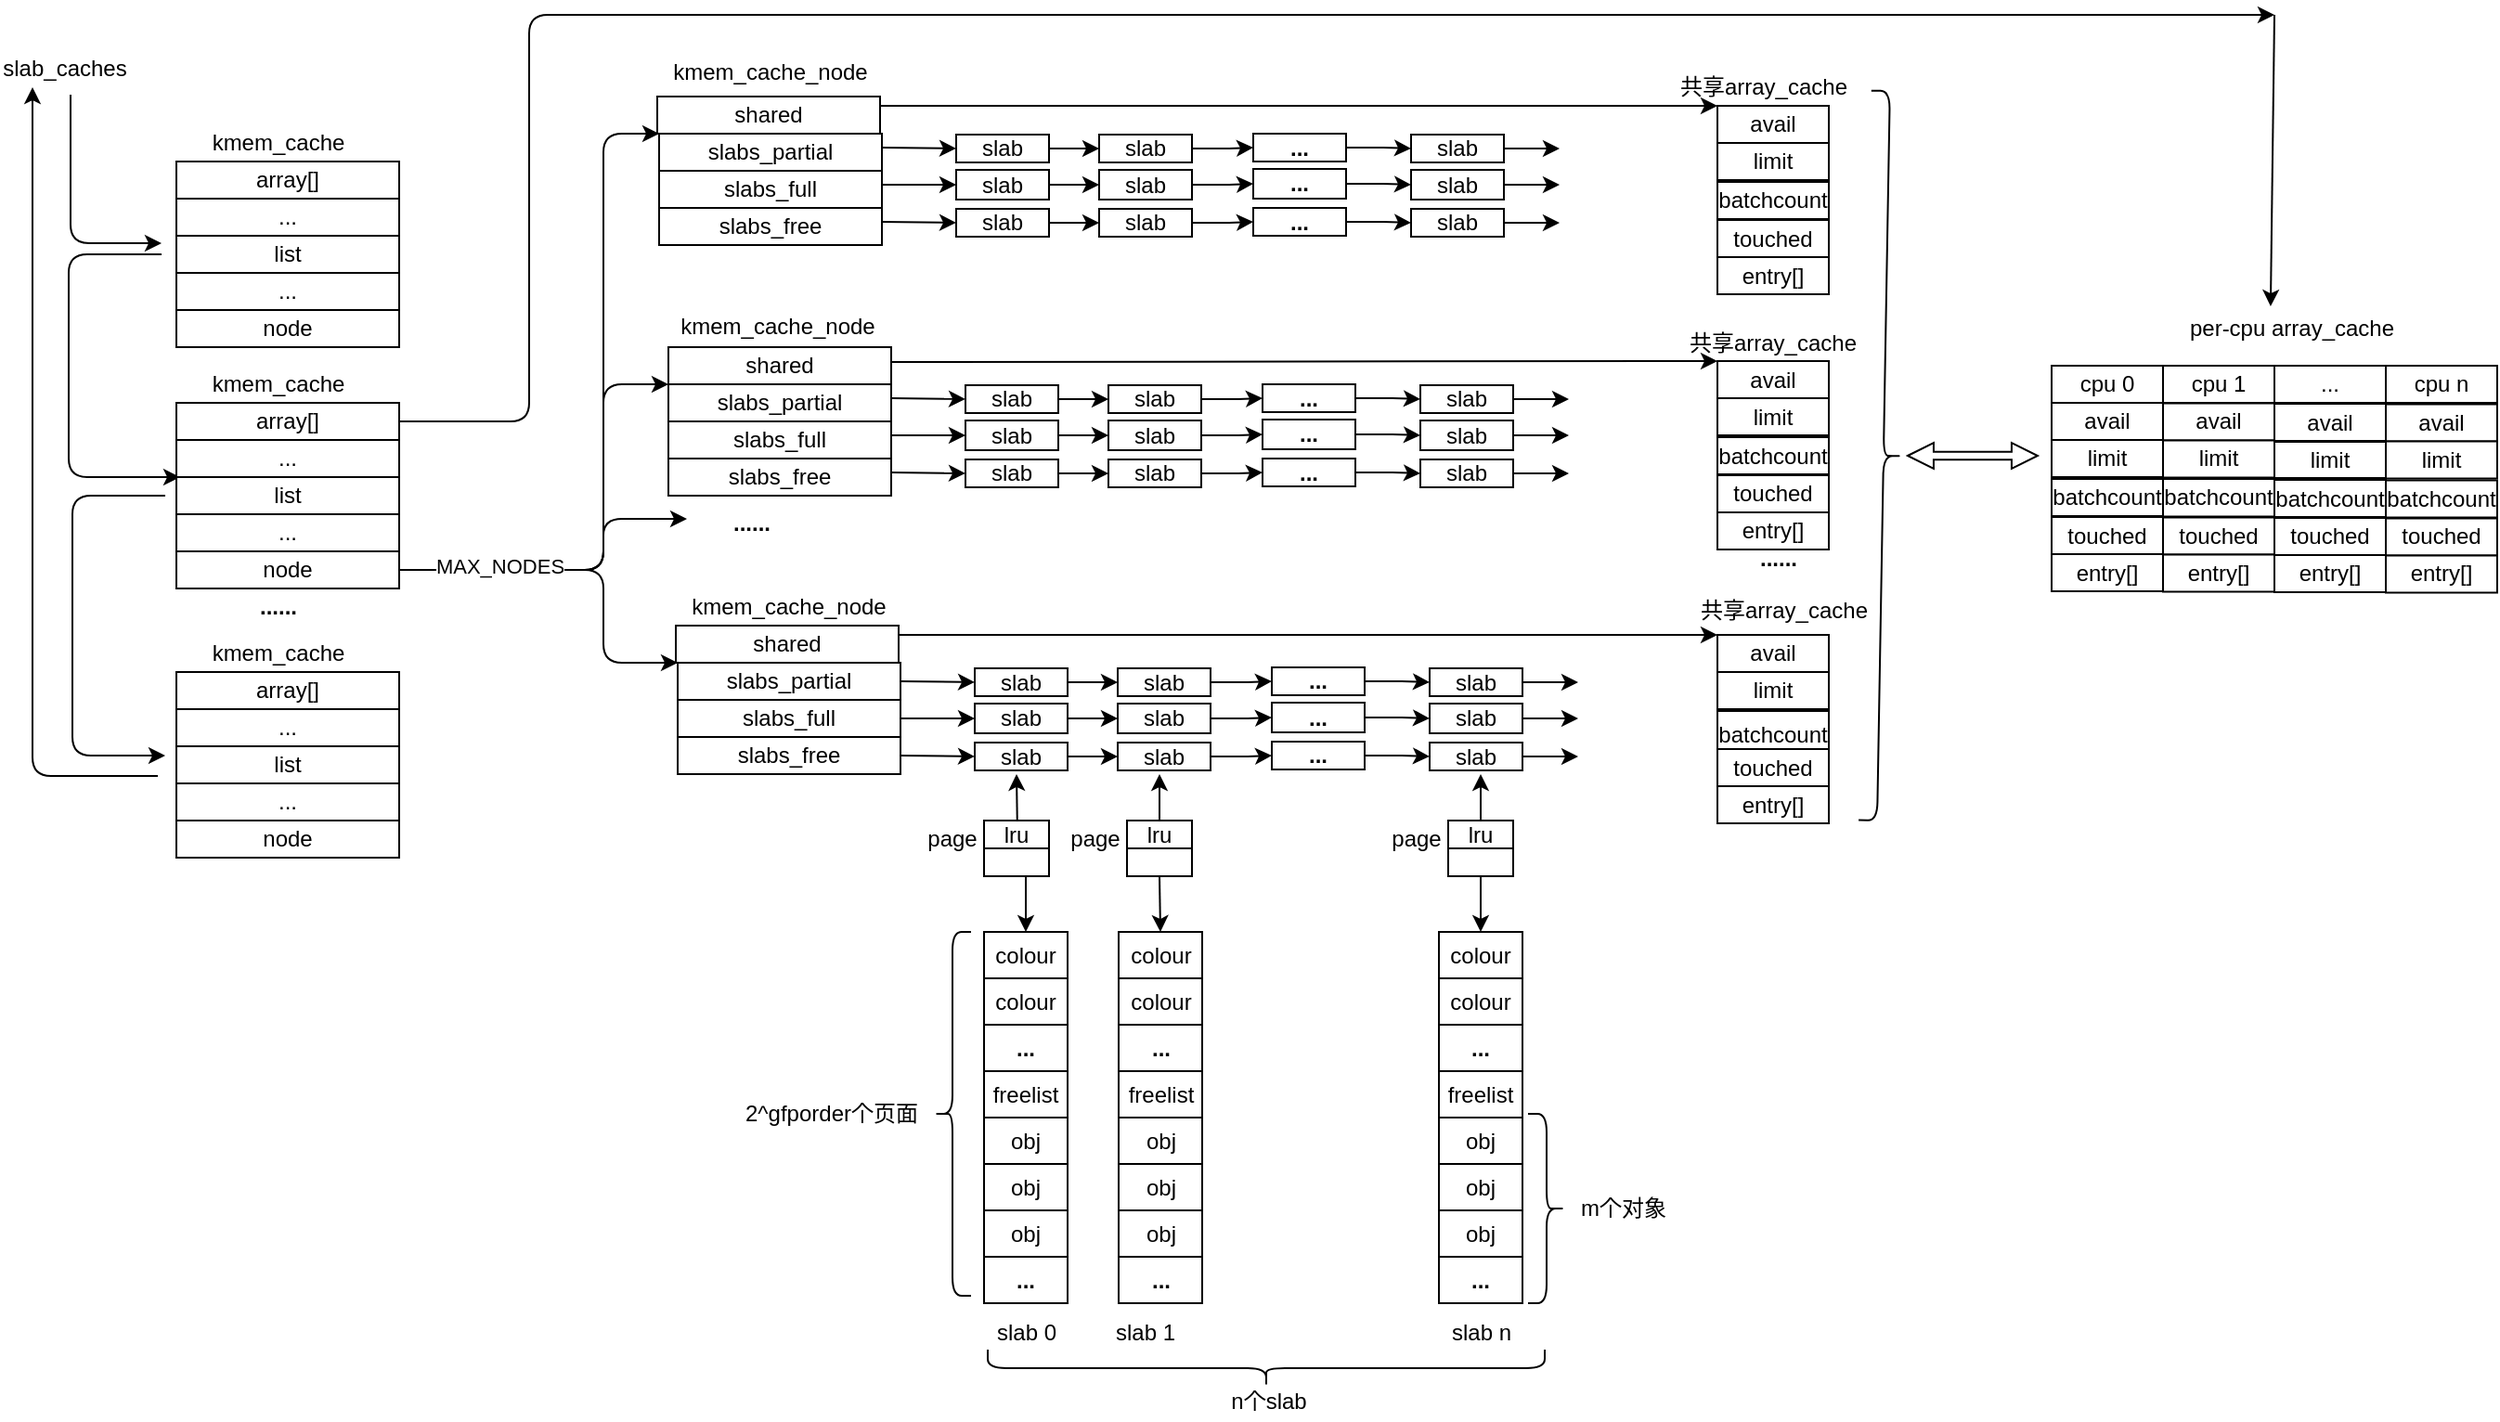 <mxfile version="14.4.3" type="github">
  <diagram id="U19C1owaO59zhiJw0SZX" name="Page-1">
    <mxGraphModel dx="1621" dy="742" grid="1" gridSize="10" guides="1" tooltips="1" connect="1" arrows="1" fold="1" page="1" pageScale="1" pageWidth="827" pageHeight="1169" math="0" shadow="0">
      <root>
        <mxCell id="0" />
        <mxCell id="1" parent="0" />
        <mxCell id="jVLhkkgNdd034iKlA2Vm-1" value="array[]" style="rounded=0;whiteSpace=wrap;html=1;" vertex="1" parent="1">
          <mxGeometry x="280" y="99" width="120" height="20" as="geometry" />
        </mxCell>
        <mxCell id="jVLhkkgNdd034iKlA2Vm-2" value="slab_caches" style="text;html=1;strokeColor=none;fillColor=none;align=center;verticalAlign=middle;whiteSpace=wrap;rounded=0;" vertex="1" parent="1">
          <mxGeometry x="185" y="39" width="70" height="20" as="geometry" />
        </mxCell>
        <mxCell id="jVLhkkgNdd034iKlA2Vm-6" value="..." style="rounded=0;whiteSpace=wrap;html=1;" vertex="1" parent="1">
          <mxGeometry x="280" y="119" width="120" height="20" as="geometry" />
        </mxCell>
        <mxCell id="jVLhkkgNdd034iKlA2Vm-8" value="list" style="rounded=0;whiteSpace=wrap;html=1;" vertex="1" parent="1">
          <mxGeometry x="280" y="139" width="120" height="20" as="geometry" />
        </mxCell>
        <mxCell id="jVLhkkgNdd034iKlA2Vm-10" value="node" style="rounded=0;whiteSpace=wrap;html=1;" vertex="1" parent="1">
          <mxGeometry x="280" y="179" width="120" height="20" as="geometry" />
        </mxCell>
        <mxCell id="jVLhkkgNdd034iKlA2Vm-11" value="..." style="rounded=0;whiteSpace=wrap;html=1;" vertex="1" parent="1">
          <mxGeometry x="280" y="159" width="120" height="20" as="geometry" />
        </mxCell>
        <mxCell id="jVLhkkgNdd034iKlA2Vm-15" value="kmem_cache" style="text;html=1;strokeColor=none;fillColor=none;align=center;verticalAlign=middle;whiteSpace=wrap;rounded=0;" vertex="1" parent="1">
          <mxGeometry x="300" y="79" width="70" height="20" as="geometry" />
        </mxCell>
        <mxCell id="jVLhkkgNdd034iKlA2Vm-42" value="" style="edgeStyle=elbowEdgeStyle;elbow=vertical;endArrow=classic;html=1;exitX=0.5;exitY=1;exitDx=0;exitDy=0;" edge="1" parent="1">
          <mxGeometry width="50" height="50" relative="1" as="geometry">
            <mxPoint x="223" y="63" as="sourcePoint" />
            <mxPoint x="272" y="143" as="targetPoint" />
            <Array as="points">
              <mxPoint x="252" y="143" />
            </Array>
          </mxGeometry>
        </mxCell>
        <mxCell id="jVLhkkgNdd034iKlA2Vm-43" value="" style="edgeStyle=segmentEdgeStyle;endArrow=classic;html=1;" edge="1" parent="1">
          <mxGeometry width="50" height="50" relative="1" as="geometry">
            <mxPoint x="272" y="149" as="sourcePoint" />
            <mxPoint x="282" y="269" as="targetPoint" />
            <Array as="points">
              <mxPoint x="222" y="149" />
              <mxPoint x="222" y="269" />
              <mxPoint x="282" y="269" />
            </Array>
          </mxGeometry>
        </mxCell>
        <mxCell id="jVLhkkgNdd034iKlA2Vm-46" value="slabs_partial" style="rounded=0;whiteSpace=wrap;html=1;" vertex="1" parent="1">
          <mxGeometry x="540" y="84" width="120" height="20" as="geometry" />
        </mxCell>
        <mxCell id="jVLhkkgNdd034iKlA2Vm-47" value="kmem_cache_node" style="text;html=1;strokeColor=none;fillColor=none;align=center;verticalAlign=middle;whiteSpace=wrap;rounded=0;" vertex="1" parent="1">
          <mxGeometry x="545" y="41" width="110" height="20" as="geometry" />
        </mxCell>
        <mxCell id="jVLhkkgNdd034iKlA2Vm-48" value="slabs_full" style="rounded=0;whiteSpace=wrap;html=1;" vertex="1" parent="1">
          <mxGeometry x="540" y="104" width="120" height="20" as="geometry" />
        </mxCell>
        <mxCell id="jVLhkkgNdd034iKlA2Vm-49" value="slabs_free" style="rounded=0;whiteSpace=wrap;html=1;" vertex="1" parent="1">
          <mxGeometry x="540" y="124" width="120" height="20" as="geometry" />
        </mxCell>
        <mxCell id="jVLhkkgNdd034iKlA2Vm-50" value="" style="edgeStyle=elbowEdgeStyle;elbow=horizontal;endArrow=classic;html=1;entryX=0;entryY=0;entryDx=0;entryDy=0;exitX=1;exitY=0.5;exitDx=0;exitDy=0;" edge="1" parent="1" source="jVLhkkgNdd034iKlA2Vm-150" target="jVLhkkgNdd034iKlA2Vm-46">
          <mxGeometry width="50" height="50" relative="1" as="geometry">
            <mxPoint x="390" y="323" as="sourcePoint" />
            <mxPoint x="630" y="333" as="targetPoint" />
            <Array as="points">
              <mxPoint x="510" y="273" />
            </Array>
          </mxGeometry>
        </mxCell>
        <mxCell id="jVLhkkgNdd034iKlA2Vm-55" value="&lt;b&gt;......&lt;/b&gt;" style="text;html=1;strokeColor=none;fillColor=none;align=center;verticalAlign=middle;whiteSpace=wrap;rounded=0;" vertex="1" parent="1">
          <mxGeometry x="555" y="289" width="70" height="10" as="geometry" />
        </mxCell>
        <mxCell id="jVLhkkgNdd034iKlA2Vm-56" value="" style="edgeStyle=elbowEdgeStyle;elbow=horizontal;endArrow=classic;html=1;entryX=0;entryY=0;entryDx=0;entryDy=0;exitX=1;exitY=0.5;exitDx=0;exitDy=0;" edge="1" parent="1" source="jVLhkkgNdd034iKlA2Vm-150" target="jVLhkkgNdd034iKlA2Vm-280">
          <mxGeometry width="50" height="50" relative="1" as="geometry">
            <mxPoint x="410" y="330" as="sourcePoint" />
            <mxPoint x="544" y="313" as="targetPoint" />
            <Array as="points">
              <mxPoint x="510" y="323" />
            </Array>
          </mxGeometry>
        </mxCell>
        <mxCell id="jVLhkkgNdd034iKlA2Vm-62" value="" style="edgeStyle=elbowEdgeStyle;elbow=horizontal;endArrow=classic;html=1;entryX=0;entryY=0;entryDx=0;entryDy=0;exitX=1;exitY=0.5;exitDx=0;exitDy=0;" edge="1" parent="1" source="jVLhkkgNdd034iKlA2Vm-150" target="jVLhkkgNdd034iKlA2Vm-305">
          <mxGeometry width="50" height="50" relative="1" as="geometry">
            <mxPoint x="390" y="320" as="sourcePoint" />
            <mxPoint x="545" y="383" as="targetPoint" />
            <Array as="points">
              <mxPoint x="510" y="350" />
              <mxPoint x="510" y="393" />
            </Array>
          </mxGeometry>
        </mxCell>
        <mxCell id="jVLhkkgNdd034iKlA2Vm-64" value="" style="edgeStyle=segmentEdgeStyle;endArrow=classic;html=1;" edge="1" parent="1">
          <mxGeometry width="50" height="50" relative="1" as="geometry">
            <mxPoint x="274" y="279" as="sourcePoint" />
            <mxPoint x="274" y="419" as="targetPoint" />
            <Array as="points">
              <mxPoint x="224" y="279" />
              <mxPoint x="224" y="419" />
              <mxPoint x="274" y="419" />
            </Array>
          </mxGeometry>
        </mxCell>
        <mxCell id="jVLhkkgNdd034iKlA2Vm-142" value="" style="edgeStyle=elbowEdgeStyle;elbow=horizontal;endArrow=classic;html=1;entryX=0;entryY=0.25;entryDx=0;entryDy=0;exitX=1;exitY=0.5;exitDx=0;exitDy=0;" edge="1" parent="1" source="jVLhkkgNdd034iKlA2Vm-150" target="jVLhkkgNdd034iKlA2Vm-55">
          <mxGeometry width="50" height="50" relative="1" as="geometry">
            <mxPoint x="400" y="320" as="sourcePoint" />
            <mxPoint x="550" y="423" as="targetPoint" />
            <Array as="points">
              <mxPoint x="510" y="319" />
              <mxPoint x="510" y="373" />
            </Array>
          </mxGeometry>
        </mxCell>
        <mxCell id="jVLhkkgNdd034iKlA2Vm-455" value="MAX_NODES" style="edgeLabel;html=1;align=center;verticalAlign=middle;resizable=0;points=[];" vertex="1" connectable="0" parent="jVLhkkgNdd034iKlA2Vm-142">
          <mxGeometry x="-0.415" y="2" relative="1" as="geometry">
            <mxPoint as="offset" />
          </mxGeometry>
        </mxCell>
        <mxCell id="jVLhkkgNdd034iKlA2Vm-147" value="array[]" style="rounded=0;whiteSpace=wrap;html=1;" vertex="1" parent="1">
          <mxGeometry x="280" y="229" width="120" height="20" as="geometry" />
        </mxCell>
        <mxCell id="jVLhkkgNdd034iKlA2Vm-148" value="..." style="rounded=0;whiteSpace=wrap;html=1;" vertex="1" parent="1">
          <mxGeometry x="280" y="249" width="120" height="20" as="geometry" />
        </mxCell>
        <mxCell id="jVLhkkgNdd034iKlA2Vm-149" value="list" style="rounded=0;whiteSpace=wrap;html=1;" vertex="1" parent="1">
          <mxGeometry x="280" y="269" width="120" height="20" as="geometry" />
        </mxCell>
        <mxCell id="jVLhkkgNdd034iKlA2Vm-150" value="node" style="rounded=0;whiteSpace=wrap;html=1;" vertex="1" parent="1">
          <mxGeometry x="280" y="309" width="120" height="20" as="geometry" />
        </mxCell>
        <mxCell id="jVLhkkgNdd034iKlA2Vm-151" value="..." style="rounded=0;whiteSpace=wrap;html=1;" vertex="1" parent="1">
          <mxGeometry x="280" y="289" width="120" height="20" as="geometry" />
        </mxCell>
        <mxCell id="jVLhkkgNdd034iKlA2Vm-152" value="kmem_cache" style="text;html=1;strokeColor=none;fillColor=none;align=center;verticalAlign=middle;whiteSpace=wrap;rounded=0;" vertex="1" parent="1">
          <mxGeometry x="300" y="209" width="70" height="20" as="geometry" />
        </mxCell>
        <mxCell id="jVLhkkgNdd034iKlA2Vm-153" value="array[]" style="rounded=0;whiteSpace=wrap;html=1;" vertex="1" parent="1">
          <mxGeometry x="280" y="374" width="120" height="20" as="geometry" />
        </mxCell>
        <mxCell id="jVLhkkgNdd034iKlA2Vm-154" value="..." style="rounded=0;whiteSpace=wrap;html=1;" vertex="1" parent="1">
          <mxGeometry x="280" y="394" width="120" height="20" as="geometry" />
        </mxCell>
        <mxCell id="jVLhkkgNdd034iKlA2Vm-155" value="list" style="rounded=0;whiteSpace=wrap;html=1;" vertex="1" parent="1">
          <mxGeometry x="280" y="414" width="120" height="20" as="geometry" />
        </mxCell>
        <mxCell id="jVLhkkgNdd034iKlA2Vm-156" value="node" style="rounded=0;whiteSpace=wrap;html=1;" vertex="1" parent="1">
          <mxGeometry x="280" y="454" width="120" height="20" as="geometry" />
        </mxCell>
        <mxCell id="jVLhkkgNdd034iKlA2Vm-157" value="..." style="rounded=0;whiteSpace=wrap;html=1;" vertex="1" parent="1">
          <mxGeometry x="280" y="434" width="120" height="20" as="geometry" />
        </mxCell>
        <mxCell id="jVLhkkgNdd034iKlA2Vm-158" value="kmem_cache" style="text;html=1;strokeColor=none;fillColor=none;align=center;verticalAlign=middle;whiteSpace=wrap;rounded=0;" vertex="1" parent="1">
          <mxGeometry x="300" y="354" width="70" height="20" as="geometry" />
        </mxCell>
        <mxCell id="jVLhkkgNdd034iKlA2Vm-280" value="slabs_partial" style="rounded=0;whiteSpace=wrap;html=1;" vertex="1" parent="1">
          <mxGeometry x="545" y="219" width="120" height="20" as="geometry" />
        </mxCell>
        <mxCell id="jVLhkkgNdd034iKlA2Vm-281" value="kmem_cache_node" style="text;html=1;strokeColor=none;fillColor=none;align=center;verticalAlign=middle;whiteSpace=wrap;rounded=0;" vertex="1" parent="1">
          <mxGeometry x="549" y="178" width="110" height="20" as="geometry" />
        </mxCell>
        <mxCell id="jVLhkkgNdd034iKlA2Vm-282" value="slabs_full" style="rounded=0;whiteSpace=wrap;html=1;" vertex="1" parent="1">
          <mxGeometry x="545" y="239" width="120" height="20" as="geometry" />
        </mxCell>
        <mxCell id="jVLhkkgNdd034iKlA2Vm-283" value="slabs_free" style="rounded=0;whiteSpace=wrap;html=1;" vertex="1" parent="1">
          <mxGeometry x="545" y="259" width="120" height="20" as="geometry" />
        </mxCell>
        <mxCell id="jVLhkkgNdd034iKlA2Vm-305" value="slabs_partial" style="rounded=0;whiteSpace=wrap;html=1;" vertex="1" parent="1">
          <mxGeometry x="550" y="369" width="120" height="20" as="geometry" />
        </mxCell>
        <mxCell id="jVLhkkgNdd034iKlA2Vm-306" value="kmem_cache_node" style="text;html=1;strokeColor=none;fillColor=none;align=center;verticalAlign=middle;whiteSpace=wrap;rounded=0;" vertex="1" parent="1">
          <mxGeometry x="555" y="329" width="110" height="20" as="geometry" />
        </mxCell>
        <mxCell id="jVLhkkgNdd034iKlA2Vm-307" value="slabs_full" style="rounded=0;whiteSpace=wrap;html=1;" vertex="1" parent="1">
          <mxGeometry x="550" y="389" width="120" height="20" as="geometry" />
        </mxCell>
        <mxCell id="jVLhkkgNdd034iKlA2Vm-308" value="slabs_free" style="rounded=0;whiteSpace=wrap;html=1;" vertex="1" parent="1">
          <mxGeometry x="550" y="409" width="120" height="20" as="geometry" />
        </mxCell>
        <mxCell id="jVLhkkgNdd034iKlA2Vm-309" style="edgeStyle=orthogonalEdgeStyle;rounded=0;orthogonalLoop=1;jettySize=auto;html=1;entryX=0;entryY=0.5;entryDx=0;entryDy=0;" edge="1" parent="1" source="jVLhkkgNdd034iKlA2Vm-310" target="jVLhkkgNdd034iKlA2Vm-314">
          <mxGeometry relative="1" as="geometry" />
        </mxCell>
        <mxCell id="jVLhkkgNdd034iKlA2Vm-310" value="slab" style="rounded=0;whiteSpace=wrap;html=1;" vertex="1" parent="1">
          <mxGeometry x="710" y="372" width="50" height="15" as="geometry" />
        </mxCell>
        <mxCell id="jVLhkkgNdd034iKlA2Vm-311" style="edgeStyle=orthogonalEdgeStyle;rounded=0;orthogonalLoop=1;jettySize=auto;html=1;" edge="1" parent="1" source="jVLhkkgNdd034iKlA2Vm-312">
          <mxGeometry relative="1" as="geometry">
            <mxPoint x="1035" y="379.5" as="targetPoint" />
          </mxGeometry>
        </mxCell>
        <mxCell id="jVLhkkgNdd034iKlA2Vm-312" value="slab" style="rounded=0;whiteSpace=wrap;html=1;" vertex="1" parent="1">
          <mxGeometry x="955" y="372" width="50" height="15" as="geometry" />
        </mxCell>
        <mxCell id="jVLhkkgNdd034iKlA2Vm-387" style="edgeStyle=orthogonalEdgeStyle;rounded=0;orthogonalLoop=1;jettySize=auto;html=1;entryX=0;entryY=0.5;entryDx=0;entryDy=0;" edge="1" parent="1" source="jVLhkkgNdd034iKlA2Vm-314" target="jVLhkkgNdd034iKlA2Vm-384">
          <mxGeometry relative="1" as="geometry" />
        </mxCell>
        <mxCell id="jVLhkkgNdd034iKlA2Vm-314" value="slab" style="rounded=0;whiteSpace=wrap;html=1;" vertex="1" parent="1">
          <mxGeometry x="787" y="372" width="50" height="15" as="geometry" />
        </mxCell>
        <mxCell id="jVLhkkgNdd034iKlA2Vm-315" style="edgeStyle=orthogonalEdgeStyle;rounded=0;orthogonalLoop=1;jettySize=auto;html=1;entryX=0;entryY=0.5;entryDx=0;entryDy=0;" edge="1" parent="1" source="jVLhkkgNdd034iKlA2Vm-316" target="jVLhkkgNdd034iKlA2Vm-320">
          <mxGeometry relative="1" as="geometry" />
        </mxCell>
        <mxCell id="jVLhkkgNdd034iKlA2Vm-316" value="slab" style="rounded=0;whiteSpace=wrap;html=1;" vertex="1" parent="1">
          <mxGeometry x="710" y="391" width="50" height="16" as="geometry" />
        </mxCell>
        <mxCell id="jVLhkkgNdd034iKlA2Vm-317" style="edgeStyle=orthogonalEdgeStyle;rounded=0;orthogonalLoop=1;jettySize=auto;html=1;" edge="1" parent="1" source="jVLhkkgNdd034iKlA2Vm-318">
          <mxGeometry relative="1" as="geometry">
            <mxPoint x="1035" y="399" as="targetPoint" />
          </mxGeometry>
        </mxCell>
        <mxCell id="jVLhkkgNdd034iKlA2Vm-318" value="slab" style="rounded=0;whiteSpace=wrap;html=1;" vertex="1" parent="1">
          <mxGeometry x="955" y="391" width="50" height="16" as="geometry" />
        </mxCell>
        <mxCell id="jVLhkkgNdd034iKlA2Vm-388" style="edgeStyle=orthogonalEdgeStyle;rounded=0;orthogonalLoop=1;jettySize=auto;html=1;entryX=0;entryY=0.5;entryDx=0;entryDy=0;" edge="1" parent="1" source="jVLhkkgNdd034iKlA2Vm-320" target="jVLhkkgNdd034iKlA2Vm-385">
          <mxGeometry relative="1" as="geometry" />
        </mxCell>
        <mxCell id="jVLhkkgNdd034iKlA2Vm-320" value="slab" style="rounded=0;whiteSpace=wrap;html=1;" vertex="1" parent="1">
          <mxGeometry x="787" y="391" width="50" height="16" as="geometry" />
        </mxCell>
        <mxCell id="jVLhkkgNdd034iKlA2Vm-321" style="edgeStyle=orthogonalEdgeStyle;rounded=0;orthogonalLoop=1;jettySize=auto;html=1;entryX=0;entryY=0.5;entryDx=0;entryDy=0;" edge="1" parent="1" source="jVLhkkgNdd034iKlA2Vm-322" target="jVLhkkgNdd034iKlA2Vm-326">
          <mxGeometry relative="1" as="geometry" />
        </mxCell>
        <mxCell id="jVLhkkgNdd034iKlA2Vm-322" value="slab" style="rounded=0;whiteSpace=wrap;html=1;" vertex="1" parent="1">
          <mxGeometry x="710" y="412" width="50" height="15" as="geometry" />
        </mxCell>
        <mxCell id="jVLhkkgNdd034iKlA2Vm-323" style="edgeStyle=orthogonalEdgeStyle;rounded=0;orthogonalLoop=1;jettySize=auto;html=1;" edge="1" parent="1" source="jVLhkkgNdd034iKlA2Vm-324">
          <mxGeometry relative="1" as="geometry">
            <mxPoint x="1035" y="419.5" as="targetPoint" />
          </mxGeometry>
        </mxCell>
        <mxCell id="jVLhkkgNdd034iKlA2Vm-324" value="slab" style="rounded=0;whiteSpace=wrap;html=1;" vertex="1" parent="1">
          <mxGeometry x="955" y="412" width="50" height="15" as="geometry" />
        </mxCell>
        <mxCell id="jVLhkkgNdd034iKlA2Vm-389" style="edgeStyle=orthogonalEdgeStyle;rounded=0;orthogonalLoop=1;jettySize=auto;html=1;entryX=0;entryY=0.5;entryDx=0;entryDy=0;" edge="1" parent="1" source="jVLhkkgNdd034iKlA2Vm-326" target="jVLhkkgNdd034iKlA2Vm-386">
          <mxGeometry relative="1" as="geometry" />
        </mxCell>
        <mxCell id="jVLhkkgNdd034iKlA2Vm-326" value="slab" style="rounded=0;whiteSpace=wrap;html=1;" vertex="1" parent="1">
          <mxGeometry x="787" y="412" width="50" height="15" as="geometry" />
        </mxCell>
        <mxCell id="jVLhkkgNdd034iKlA2Vm-327" value="" style="endArrow=classic;html=1;exitX=1;exitY=0.5;exitDx=0;exitDy=0;entryX=0;entryY=0.5;entryDx=0;entryDy=0;" edge="1" parent="1" source="jVLhkkgNdd034iKlA2Vm-305" target="jVLhkkgNdd034iKlA2Vm-310">
          <mxGeometry width="50" height="50" relative="1" as="geometry">
            <mxPoint x="620" y="619" as="sourcePoint" />
            <mxPoint x="670" y="569" as="targetPoint" />
          </mxGeometry>
        </mxCell>
        <mxCell id="jVLhkkgNdd034iKlA2Vm-328" value="" style="endArrow=classic;html=1;exitX=1;exitY=0.5;exitDx=0;exitDy=0;entryX=0;entryY=0.5;entryDx=0;entryDy=0;" edge="1" parent="1" source="jVLhkkgNdd034iKlA2Vm-307" target="jVLhkkgNdd034iKlA2Vm-316">
          <mxGeometry width="50" height="50" relative="1" as="geometry">
            <mxPoint x="680" y="385" as="sourcePoint" />
            <mxPoint x="720" y="385" as="targetPoint" />
          </mxGeometry>
        </mxCell>
        <mxCell id="jVLhkkgNdd034iKlA2Vm-329" value="" style="endArrow=classic;html=1;exitX=1;exitY=0.5;exitDx=0;exitDy=0;entryX=0;entryY=0.5;entryDx=0;entryDy=0;" edge="1" parent="1" source="jVLhkkgNdd034iKlA2Vm-308" target="jVLhkkgNdd034iKlA2Vm-322">
          <mxGeometry width="50" height="50" relative="1" as="geometry">
            <mxPoint x="690" y="404" as="sourcePoint" />
            <mxPoint x="710" y="441" as="targetPoint" />
          </mxGeometry>
        </mxCell>
        <mxCell id="jVLhkkgNdd034iKlA2Vm-332" style="edgeStyle=orthogonalEdgeStyle;rounded=0;orthogonalLoop=1;jettySize=auto;html=1;" edge="1" parent="1">
          <mxGeometry relative="1" as="geometry">
            <mxPoint x="732.5" y="429" as="targetPoint" />
            <mxPoint x="733" y="462" as="sourcePoint" />
          </mxGeometry>
        </mxCell>
        <mxCell id="jVLhkkgNdd034iKlA2Vm-330" value="lru" style="rounded=0;whiteSpace=wrap;html=1;" vertex="1" parent="1">
          <mxGeometry x="715" y="454" width="35" height="15" as="geometry" />
        </mxCell>
        <mxCell id="jVLhkkgNdd034iKlA2Vm-363" style="edgeStyle=orthogonalEdgeStyle;rounded=0;orthogonalLoop=1;jettySize=auto;html=1;exitX=0.5;exitY=1;exitDx=0;exitDy=0;entryX=0.5;entryY=0;entryDx=0;entryDy=0;" edge="1" parent="1" source="jVLhkkgNdd034iKlA2Vm-331" target="jVLhkkgNdd034iKlA2Vm-342">
          <mxGeometry relative="1" as="geometry" />
        </mxCell>
        <mxCell id="jVLhkkgNdd034iKlA2Vm-331" value="" style="rounded=0;whiteSpace=wrap;html=1;" vertex="1" parent="1">
          <mxGeometry x="715" y="469" width="35" height="15" as="geometry" />
        </mxCell>
        <mxCell id="jVLhkkgNdd034iKlA2Vm-333" value="page" style="text;html=1;strokeColor=none;fillColor=none;align=center;verticalAlign=middle;whiteSpace=wrap;rounded=0;" vertex="1" parent="1">
          <mxGeometry x="683" y="454" width="30" height="20" as="geometry" />
        </mxCell>
        <mxCell id="jVLhkkgNdd034iKlA2Vm-340" style="edgeStyle=orthogonalEdgeStyle;rounded=0;orthogonalLoop=1;jettySize=auto;html=1;" edge="1" parent="1" source="jVLhkkgNdd034iKlA2Vm-334">
          <mxGeometry relative="1" as="geometry">
            <mxPoint x="809.5" y="429" as="targetPoint" />
          </mxGeometry>
        </mxCell>
        <mxCell id="jVLhkkgNdd034iKlA2Vm-334" value="lru" style="rounded=0;whiteSpace=wrap;html=1;" vertex="1" parent="1">
          <mxGeometry x="792" y="454" width="35" height="15" as="geometry" />
        </mxCell>
        <mxCell id="jVLhkkgNdd034iKlA2Vm-335" value="" style="rounded=0;whiteSpace=wrap;html=1;" vertex="1" parent="1">
          <mxGeometry x="792" y="469" width="35" height="15" as="geometry" />
        </mxCell>
        <mxCell id="jVLhkkgNdd034iKlA2Vm-336" value="page" style="text;html=1;strokeColor=none;fillColor=none;align=center;verticalAlign=middle;whiteSpace=wrap;rounded=0;" vertex="1" parent="1">
          <mxGeometry x="760" y="454" width="30" height="20" as="geometry" />
        </mxCell>
        <mxCell id="jVLhkkgNdd034iKlA2Vm-393" style="edgeStyle=orthogonalEdgeStyle;rounded=0;orthogonalLoop=1;jettySize=auto;html=1;" edge="1" parent="1" source="jVLhkkgNdd034iKlA2Vm-337">
          <mxGeometry relative="1" as="geometry">
            <mxPoint x="982.5" y="429" as="targetPoint" />
          </mxGeometry>
        </mxCell>
        <mxCell id="jVLhkkgNdd034iKlA2Vm-337" value="lru" style="rounded=0;whiteSpace=wrap;html=1;" vertex="1" parent="1">
          <mxGeometry x="965" y="454" width="35" height="15" as="geometry" />
        </mxCell>
        <mxCell id="jVLhkkgNdd034iKlA2Vm-381" style="edgeStyle=orthogonalEdgeStyle;rounded=0;orthogonalLoop=1;jettySize=auto;html=1;entryX=0.5;entryY=0;entryDx=0;entryDy=0;" edge="1" parent="1" source="jVLhkkgNdd034iKlA2Vm-338" target="jVLhkkgNdd034iKlA2Vm-372">
          <mxGeometry relative="1" as="geometry" />
        </mxCell>
        <mxCell id="jVLhkkgNdd034iKlA2Vm-338" value="" style="rounded=0;whiteSpace=wrap;html=1;" vertex="1" parent="1">
          <mxGeometry x="965" y="469" width="35" height="15" as="geometry" />
        </mxCell>
        <mxCell id="jVLhkkgNdd034iKlA2Vm-339" value="page" style="text;html=1;strokeColor=none;fillColor=none;align=center;verticalAlign=middle;whiteSpace=wrap;rounded=0;" vertex="1" parent="1">
          <mxGeometry x="933" y="454" width="30" height="20" as="geometry" />
        </mxCell>
        <mxCell id="jVLhkkgNdd034iKlA2Vm-342" value="colour" style="rounded=0;whiteSpace=wrap;html=1;" vertex="1" parent="1">
          <mxGeometry x="715" y="514" width="45" height="25" as="geometry" />
        </mxCell>
        <mxCell id="jVLhkkgNdd034iKlA2Vm-356" value="colour" style="rounded=0;whiteSpace=wrap;html=1;" vertex="1" parent="1">
          <mxGeometry x="715" y="539" width="45" height="25" as="geometry" />
        </mxCell>
        <mxCell id="jVLhkkgNdd034iKlA2Vm-357" value="&lt;b&gt;...&lt;/b&gt;" style="rounded=0;whiteSpace=wrap;html=1;" vertex="1" parent="1">
          <mxGeometry x="715" y="564" width="45" height="25" as="geometry" />
        </mxCell>
        <mxCell id="jVLhkkgNdd034iKlA2Vm-358" value="freelist" style="rounded=0;whiteSpace=wrap;html=1;" vertex="1" parent="1">
          <mxGeometry x="715" y="589" width="45" height="25" as="geometry" />
        </mxCell>
        <mxCell id="jVLhkkgNdd034iKlA2Vm-359" value="obj" style="rounded=0;whiteSpace=wrap;html=1;" vertex="1" parent="1">
          <mxGeometry x="715" y="614" width="45" height="25" as="geometry" />
        </mxCell>
        <mxCell id="jVLhkkgNdd034iKlA2Vm-360" value="obj" style="rounded=0;whiteSpace=wrap;html=1;" vertex="1" parent="1">
          <mxGeometry x="715" y="639" width="45" height="25" as="geometry" />
        </mxCell>
        <mxCell id="jVLhkkgNdd034iKlA2Vm-361" value="obj" style="rounded=0;whiteSpace=wrap;html=1;" vertex="1" parent="1">
          <mxGeometry x="715" y="664" width="45" height="25" as="geometry" />
        </mxCell>
        <mxCell id="jVLhkkgNdd034iKlA2Vm-362" value="&lt;b&gt;...&lt;/b&gt;" style="rounded=0;whiteSpace=wrap;html=1;" vertex="1" parent="1">
          <mxGeometry x="715" y="689" width="45" height="25" as="geometry" />
        </mxCell>
        <mxCell id="jVLhkkgNdd034iKlA2Vm-364" value="colour" style="rounded=0;whiteSpace=wrap;html=1;" vertex="1" parent="1">
          <mxGeometry x="787.5" y="514" width="45" height="25" as="geometry" />
        </mxCell>
        <mxCell id="jVLhkkgNdd034iKlA2Vm-365" value="colour" style="rounded=0;whiteSpace=wrap;html=1;" vertex="1" parent="1">
          <mxGeometry x="787.5" y="539" width="45" height="25" as="geometry" />
        </mxCell>
        <mxCell id="jVLhkkgNdd034iKlA2Vm-366" value="&lt;b&gt;...&lt;/b&gt;" style="rounded=0;whiteSpace=wrap;html=1;" vertex="1" parent="1">
          <mxGeometry x="787.5" y="564" width="45" height="25" as="geometry" />
        </mxCell>
        <mxCell id="jVLhkkgNdd034iKlA2Vm-367" value="freelist" style="rounded=0;whiteSpace=wrap;html=1;" vertex="1" parent="1">
          <mxGeometry x="787.5" y="589" width="45" height="25" as="geometry" />
        </mxCell>
        <mxCell id="jVLhkkgNdd034iKlA2Vm-368" value="obj" style="rounded=0;whiteSpace=wrap;html=1;" vertex="1" parent="1">
          <mxGeometry x="787.5" y="614" width="45" height="25" as="geometry" />
        </mxCell>
        <mxCell id="jVLhkkgNdd034iKlA2Vm-369" value="obj" style="rounded=0;whiteSpace=wrap;html=1;" vertex="1" parent="1">
          <mxGeometry x="787.5" y="639" width="45" height="25" as="geometry" />
        </mxCell>
        <mxCell id="jVLhkkgNdd034iKlA2Vm-370" value="obj" style="rounded=0;whiteSpace=wrap;html=1;" vertex="1" parent="1">
          <mxGeometry x="787.5" y="664" width="45" height="25" as="geometry" />
        </mxCell>
        <mxCell id="jVLhkkgNdd034iKlA2Vm-371" value="&lt;b&gt;...&lt;/b&gt;" style="rounded=0;whiteSpace=wrap;html=1;" vertex="1" parent="1">
          <mxGeometry x="787.5" y="689" width="45" height="25" as="geometry" />
        </mxCell>
        <mxCell id="jVLhkkgNdd034iKlA2Vm-372" value="colour" style="rounded=0;whiteSpace=wrap;html=1;" vertex="1" parent="1">
          <mxGeometry x="960" y="514" width="45" height="25" as="geometry" />
        </mxCell>
        <mxCell id="jVLhkkgNdd034iKlA2Vm-373" value="colour" style="rounded=0;whiteSpace=wrap;html=1;" vertex="1" parent="1">
          <mxGeometry x="960" y="539" width="45" height="25" as="geometry" />
        </mxCell>
        <mxCell id="jVLhkkgNdd034iKlA2Vm-374" value="&lt;b&gt;...&lt;/b&gt;" style="rounded=0;whiteSpace=wrap;html=1;" vertex="1" parent="1">
          <mxGeometry x="960" y="564" width="45" height="25" as="geometry" />
        </mxCell>
        <mxCell id="jVLhkkgNdd034iKlA2Vm-375" value="freelist" style="rounded=0;whiteSpace=wrap;html=1;" vertex="1" parent="1">
          <mxGeometry x="960" y="589" width="45" height="25" as="geometry" />
        </mxCell>
        <mxCell id="jVLhkkgNdd034iKlA2Vm-376" value="obj" style="rounded=0;whiteSpace=wrap;html=1;" vertex="1" parent="1">
          <mxGeometry x="960" y="614" width="45" height="25" as="geometry" />
        </mxCell>
        <mxCell id="jVLhkkgNdd034iKlA2Vm-377" value="obj" style="rounded=0;whiteSpace=wrap;html=1;" vertex="1" parent="1">
          <mxGeometry x="960" y="639" width="45" height="25" as="geometry" />
        </mxCell>
        <mxCell id="jVLhkkgNdd034iKlA2Vm-378" value="obj" style="rounded=0;whiteSpace=wrap;html=1;" vertex="1" parent="1">
          <mxGeometry x="960" y="664" width="45" height="25" as="geometry" />
        </mxCell>
        <mxCell id="jVLhkkgNdd034iKlA2Vm-379" value="&lt;b&gt;...&lt;/b&gt;" style="rounded=0;whiteSpace=wrap;html=1;" vertex="1" parent="1">
          <mxGeometry x="960" y="689" width="45" height="25" as="geometry" />
        </mxCell>
        <mxCell id="jVLhkkgNdd034iKlA2Vm-383" value="" style="endArrow=classic;html=1;exitX=0.5;exitY=1;exitDx=0;exitDy=0;entryX=0.5;entryY=0;entryDx=0;entryDy=0;" edge="1" parent="1" source="jVLhkkgNdd034iKlA2Vm-335" target="jVLhkkgNdd034iKlA2Vm-364">
          <mxGeometry width="50" height="50" relative="1" as="geometry">
            <mxPoint x="980" y="579" as="sourcePoint" />
            <mxPoint x="1030" y="529" as="targetPoint" />
          </mxGeometry>
        </mxCell>
        <mxCell id="jVLhkkgNdd034iKlA2Vm-390" style="edgeStyle=orthogonalEdgeStyle;rounded=0;orthogonalLoop=1;jettySize=auto;html=1;entryX=0;entryY=0.5;entryDx=0;entryDy=0;" edge="1" parent="1" source="jVLhkkgNdd034iKlA2Vm-384" target="jVLhkkgNdd034iKlA2Vm-312">
          <mxGeometry relative="1" as="geometry" />
        </mxCell>
        <mxCell id="jVLhkkgNdd034iKlA2Vm-384" value="&lt;b&gt;...&lt;/b&gt;" style="rounded=0;whiteSpace=wrap;html=1;" vertex="1" parent="1">
          <mxGeometry x="870" y="371.5" width="50" height="15" as="geometry" />
        </mxCell>
        <mxCell id="jVLhkkgNdd034iKlA2Vm-391" style="edgeStyle=orthogonalEdgeStyle;rounded=0;orthogonalLoop=1;jettySize=auto;html=1;entryX=0;entryY=0.5;entryDx=0;entryDy=0;" edge="1" parent="1" source="jVLhkkgNdd034iKlA2Vm-385" target="jVLhkkgNdd034iKlA2Vm-318">
          <mxGeometry relative="1" as="geometry" />
        </mxCell>
        <mxCell id="jVLhkkgNdd034iKlA2Vm-385" value="&lt;b&gt;...&lt;/b&gt;" style="rounded=0;whiteSpace=wrap;html=1;" vertex="1" parent="1">
          <mxGeometry x="870" y="390.5" width="50" height="16" as="geometry" />
        </mxCell>
        <mxCell id="jVLhkkgNdd034iKlA2Vm-392" style="edgeStyle=orthogonalEdgeStyle;rounded=0;orthogonalLoop=1;jettySize=auto;html=1;entryX=0;entryY=0.5;entryDx=0;entryDy=0;" edge="1" parent="1" source="jVLhkkgNdd034iKlA2Vm-386" target="jVLhkkgNdd034iKlA2Vm-324">
          <mxGeometry relative="1" as="geometry" />
        </mxCell>
        <mxCell id="jVLhkkgNdd034iKlA2Vm-386" value="&lt;b&gt;...&lt;/b&gt;" style="rounded=0;whiteSpace=wrap;html=1;" vertex="1" parent="1">
          <mxGeometry x="870" y="411.5" width="50" height="15" as="geometry" />
        </mxCell>
        <mxCell id="jVLhkkgNdd034iKlA2Vm-394" style="edgeStyle=orthogonalEdgeStyle;rounded=0;orthogonalLoop=1;jettySize=auto;html=1;entryX=0;entryY=0.5;entryDx=0;entryDy=0;" edge="1" parent="1" source="jVLhkkgNdd034iKlA2Vm-395" target="jVLhkkgNdd034iKlA2Vm-399">
          <mxGeometry relative="1" as="geometry" />
        </mxCell>
        <mxCell id="jVLhkkgNdd034iKlA2Vm-395" value="slab" style="rounded=0;whiteSpace=wrap;html=1;" vertex="1" parent="1">
          <mxGeometry x="705" y="219.5" width="50" height="15" as="geometry" />
        </mxCell>
        <mxCell id="jVLhkkgNdd034iKlA2Vm-396" style="edgeStyle=orthogonalEdgeStyle;rounded=0;orthogonalLoop=1;jettySize=auto;html=1;" edge="1" parent="1" source="jVLhkkgNdd034iKlA2Vm-397">
          <mxGeometry relative="1" as="geometry">
            <mxPoint x="1030" y="227" as="targetPoint" />
          </mxGeometry>
        </mxCell>
        <mxCell id="jVLhkkgNdd034iKlA2Vm-397" value="slab" style="rounded=0;whiteSpace=wrap;html=1;" vertex="1" parent="1">
          <mxGeometry x="950" y="219.5" width="50" height="15" as="geometry" />
        </mxCell>
        <mxCell id="jVLhkkgNdd034iKlA2Vm-398" style="edgeStyle=orthogonalEdgeStyle;rounded=0;orthogonalLoop=1;jettySize=auto;html=1;entryX=0;entryY=0.5;entryDx=0;entryDy=0;" edge="1" parent="1" source="jVLhkkgNdd034iKlA2Vm-399" target="jVLhkkgNdd034iKlA2Vm-416">
          <mxGeometry relative="1" as="geometry" />
        </mxCell>
        <mxCell id="jVLhkkgNdd034iKlA2Vm-399" value="slab" style="rounded=0;whiteSpace=wrap;html=1;" vertex="1" parent="1">
          <mxGeometry x="782" y="219.5" width="50" height="15" as="geometry" />
        </mxCell>
        <mxCell id="jVLhkkgNdd034iKlA2Vm-400" style="edgeStyle=orthogonalEdgeStyle;rounded=0;orthogonalLoop=1;jettySize=auto;html=1;entryX=0;entryY=0.5;entryDx=0;entryDy=0;" edge="1" parent="1" source="jVLhkkgNdd034iKlA2Vm-401" target="jVLhkkgNdd034iKlA2Vm-405">
          <mxGeometry relative="1" as="geometry" />
        </mxCell>
        <mxCell id="jVLhkkgNdd034iKlA2Vm-401" value="slab" style="rounded=0;whiteSpace=wrap;html=1;" vertex="1" parent="1">
          <mxGeometry x="705" y="238.5" width="50" height="16" as="geometry" />
        </mxCell>
        <mxCell id="jVLhkkgNdd034iKlA2Vm-402" style="edgeStyle=orthogonalEdgeStyle;rounded=0;orthogonalLoop=1;jettySize=auto;html=1;" edge="1" parent="1" source="jVLhkkgNdd034iKlA2Vm-403">
          <mxGeometry relative="1" as="geometry">
            <mxPoint x="1030" y="246.5" as="targetPoint" />
          </mxGeometry>
        </mxCell>
        <mxCell id="jVLhkkgNdd034iKlA2Vm-403" value="slab" style="rounded=0;whiteSpace=wrap;html=1;" vertex="1" parent="1">
          <mxGeometry x="950" y="238.5" width="50" height="16" as="geometry" />
        </mxCell>
        <mxCell id="jVLhkkgNdd034iKlA2Vm-404" style="edgeStyle=orthogonalEdgeStyle;rounded=0;orthogonalLoop=1;jettySize=auto;html=1;entryX=0;entryY=0.5;entryDx=0;entryDy=0;" edge="1" parent="1" source="jVLhkkgNdd034iKlA2Vm-405" target="jVLhkkgNdd034iKlA2Vm-418">
          <mxGeometry relative="1" as="geometry" />
        </mxCell>
        <mxCell id="jVLhkkgNdd034iKlA2Vm-405" value="slab" style="rounded=0;whiteSpace=wrap;html=1;" vertex="1" parent="1">
          <mxGeometry x="782" y="238.5" width="50" height="16" as="geometry" />
        </mxCell>
        <mxCell id="jVLhkkgNdd034iKlA2Vm-406" style="edgeStyle=orthogonalEdgeStyle;rounded=0;orthogonalLoop=1;jettySize=auto;html=1;entryX=0;entryY=0.5;entryDx=0;entryDy=0;" edge="1" parent="1" source="jVLhkkgNdd034iKlA2Vm-407" target="jVLhkkgNdd034iKlA2Vm-411">
          <mxGeometry relative="1" as="geometry" />
        </mxCell>
        <mxCell id="jVLhkkgNdd034iKlA2Vm-407" value="slab" style="rounded=0;whiteSpace=wrap;html=1;" vertex="1" parent="1">
          <mxGeometry x="705" y="259.5" width="50" height="15" as="geometry" />
        </mxCell>
        <mxCell id="jVLhkkgNdd034iKlA2Vm-408" style="edgeStyle=orthogonalEdgeStyle;rounded=0;orthogonalLoop=1;jettySize=auto;html=1;" edge="1" parent="1" source="jVLhkkgNdd034iKlA2Vm-409">
          <mxGeometry relative="1" as="geometry">
            <mxPoint x="1030" y="267" as="targetPoint" />
          </mxGeometry>
        </mxCell>
        <mxCell id="jVLhkkgNdd034iKlA2Vm-409" value="slab" style="rounded=0;whiteSpace=wrap;html=1;" vertex="1" parent="1">
          <mxGeometry x="950" y="259.5" width="50" height="15" as="geometry" />
        </mxCell>
        <mxCell id="jVLhkkgNdd034iKlA2Vm-410" style="edgeStyle=orthogonalEdgeStyle;rounded=0;orthogonalLoop=1;jettySize=auto;html=1;entryX=0;entryY=0.5;entryDx=0;entryDy=0;" edge="1" parent="1" source="jVLhkkgNdd034iKlA2Vm-411" target="jVLhkkgNdd034iKlA2Vm-420">
          <mxGeometry relative="1" as="geometry" />
        </mxCell>
        <mxCell id="jVLhkkgNdd034iKlA2Vm-411" value="slab" style="rounded=0;whiteSpace=wrap;html=1;" vertex="1" parent="1">
          <mxGeometry x="782" y="259.5" width="50" height="15" as="geometry" />
        </mxCell>
        <mxCell id="jVLhkkgNdd034iKlA2Vm-412" value="" style="endArrow=classic;html=1;exitX=1;exitY=0.5;exitDx=0;exitDy=0;entryX=0;entryY=0.5;entryDx=0;entryDy=0;" edge="1" parent="1" target="jVLhkkgNdd034iKlA2Vm-395">
          <mxGeometry width="50" height="50" relative="1" as="geometry">
            <mxPoint x="665" y="226.5" as="sourcePoint" />
            <mxPoint x="665" y="416.5" as="targetPoint" />
          </mxGeometry>
        </mxCell>
        <mxCell id="jVLhkkgNdd034iKlA2Vm-413" value="" style="endArrow=classic;html=1;exitX=1;exitY=0.5;exitDx=0;exitDy=0;entryX=0;entryY=0.5;entryDx=0;entryDy=0;" edge="1" parent="1" target="jVLhkkgNdd034iKlA2Vm-401">
          <mxGeometry width="50" height="50" relative="1" as="geometry">
            <mxPoint x="665" y="246.5" as="sourcePoint" />
            <mxPoint x="715" y="232.5" as="targetPoint" />
          </mxGeometry>
        </mxCell>
        <mxCell id="jVLhkkgNdd034iKlA2Vm-414" value="" style="endArrow=classic;html=1;exitX=1;exitY=0.5;exitDx=0;exitDy=0;entryX=0;entryY=0.5;entryDx=0;entryDy=0;" edge="1" parent="1" target="jVLhkkgNdd034iKlA2Vm-407">
          <mxGeometry width="50" height="50" relative="1" as="geometry">
            <mxPoint x="665" y="266.5" as="sourcePoint" />
            <mxPoint x="705" y="288.5" as="targetPoint" />
          </mxGeometry>
        </mxCell>
        <mxCell id="jVLhkkgNdd034iKlA2Vm-415" style="edgeStyle=orthogonalEdgeStyle;rounded=0;orthogonalLoop=1;jettySize=auto;html=1;entryX=0;entryY=0.5;entryDx=0;entryDy=0;" edge="1" parent="1" source="jVLhkkgNdd034iKlA2Vm-416" target="jVLhkkgNdd034iKlA2Vm-397">
          <mxGeometry relative="1" as="geometry" />
        </mxCell>
        <mxCell id="jVLhkkgNdd034iKlA2Vm-416" value="&lt;b&gt;...&lt;/b&gt;" style="rounded=0;whiteSpace=wrap;html=1;" vertex="1" parent="1">
          <mxGeometry x="865" y="219" width="50" height="15" as="geometry" />
        </mxCell>
        <mxCell id="jVLhkkgNdd034iKlA2Vm-417" style="edgeStyle=orthogonalEdgeStyle;rounded=0;orthogonalLoop=1;jettySize=auto;html=1;entryX=0;entryY=0.5;entryDx=0;entryDy=0;" edge="1" parent="1" source="jVLhkkgNdd034iKlA2Vm-418" target="jVLhkkgNdd034iKlA2Vm-403">
          <mxGeometry relative="1" as="geometry" />
        </mxCell>
        <mxCell id="jVLhkkgNdd034iKlA2Vm-418" value="&lt;b&gt;...&lt;/b&gt;" style="rounded=0;whiteSpace=wrap;html=1;" vertex="1" parent="1">
          <mxGeometry x="865" y="238" width="50" height="16" as="geometry" />
        </mxCell>
        <mxCell id="jVLhkkgNdd034iKlA2Vm-419" style="edgeStyle=orthogonalEdgeStyle;rounded=0;orthogonalLoop=1;jettySize=auto;html=1;entryX=0;entryY=0.5;entryDx=0;entryDy=0;" edge="1" parent="1" source="jVLhkkgNdd034iKlA2Vm-420" target="jVLhkkgNdd034iKlA2Vm-409">
          <mxGeometry relative="1" as="geometry" />
        </mxCell>
        <mxCell id="jVLhkkgNdd034iKlA2Vm-420" value="&lt;b&gt;...&lt;/b&gt;" style="rounded=0;whiteSpace=wrap;html=1;" vertex="1" parent="1">
          <mxGeometry x="865" y="259" width="50" height="15" as="geometry" />
        </mxCell>
        <mxCell id="jVLhkkgNdd034iKlA2Vm-421" style="edgeStyle=orthogonalEdgeStyle;rounded=0;orthogonalLoop=1;jettySize=auto;html=1;entryX=0;entryY=0.5;entryDx=0;entryDy=0;" edge="1" parent="1" source="jVLhkkgNdd034iKlA2Vm-422" target="jVLhkkgNdd034iKlA2Vm-426">
          <mxGeometry relative="1" as="geometry" />
        </mxCell>
        <mxCell id="jVLhkkgNdd034iKlA2Vm-422" value="slab" style="rounded=0;whiteSpace=wrap;html=1;" vertex="1" parent="1">
          <mxGeometry x="700" y="84.5" width="50" height="15" as="geometry" />
        </mxCell>
        <mxCell id="jVLhkkgNdd034iKlA2Vm-423" style="edgeStyle=orthogonalEdgeStyle;rounded=0;orthogonalLoop=1;jettySize=auto;html=1;" edge="1" parent="1" source="jVLhkkgNdd034iKlA2Vm-424">
          <mxGeometry relative="1" as="geometry">
            <mxPoint x="1025" y="92" as="targetPoint" />
          </mxGeometry>
        </mxCell>
        <mxCell id="jVLhkkgNdd034iKlA2Vm-424" value="slab" style="rounded=0;whiteSpace=wrap;html=1;" vertex="1" parent="1">
          <mxGeometry x="945" y="84.5" width="50" height="15" as="geometry" />
        </mxCell>
        <mxCell id="jVLhkkgNdd034iKlA2Vm-425" style="edgeStyle=orthogonalEdgeStyle;rounded=0;orthogonalLoop=1;jettySize=auto;html=1;entryX=0;entryY=0.5;entryDx=0;entryDy=0;" edge="1" parent="1" source="jVLhkkgNdd034iKlA2Vm-426" target="jVLhkkgNdd034iKlA2Vm-443">
          <mxGeometry relative="1" as="geometry" />
        </mxCell>
        <mxCell id="jVLhkkgNdd034iKlA2Vm-426" value="slab" style="rounded=0;whiteSpace=wrap;html=1;" vertex="1" parent="1">
          <mxGeometry x="777" y="84.5" width="50" height="15" as="geometry" />
        </mxCell>
        <mxCell id="jVLhkkgNdd034iKlA2Vm-427" style="edgeStyle=orthogonalEdgeStyle;rounded=0;orthogonalLoop=1;jettySize=auto;html=1;entryX=0;entryY=0.5;entryDx=0;entryDy=0;" edge="1" parent="1" source="jVLhkkgNdd034iKlA2Vm-428" target="jVLhkkgNdd034iKlA2Vm-432">
          <mxGeometry relative="1" as="geometry" />
        </mxCell>
        <mxCell id="jVLhkkgNdd034iKlA2Vm-428" value="slab" style="rounded=0;whiteSpace=wrap;html=1;" vertex="1" parent="1">
          <mxGeometry x="700" y="103.5" width="50" height="16" as="geometry" />
        </mxCell>
        <mxCell id="jVLhkkgNdd034iKlA2Vm-429" style="edgeStyle=orthogonalEdgeStyle;rounded=0;orthogonalLoop=1;jettySize=auto;html=1;" edge="1" parent="1" source="jVLhkkgNdd034iKlA2Vm-430">
          <mxGeometry relative="1" as="geometry">
            <mxPoint x="1025" y="111.5" as="targetPoint" />
          </mxGeometry>
        </mxCell>
        <mxCell id="jVLhkkgNdd034iKlA2Vm-430" value="slab" style="rounded=0;whiteSpace=wrap;html=1;" vertex="1" parent="1">
          <mxGeometry x="945" y="103.5" width="50" height="16" as="geometry" />
        </mxCell>
        <mxCell id="jVLhkkgNdd034iKlA2Vm-431" style="edgeStyle=orthogonalEdgeStyle;rounded=0;orthogonalLoop=1;jettySize=auto;html=1;entryX=0;entryY=0.5;entryDx=0;entryDy=0;" edge="1" parent="1" source="jVLhkkgNdd034iKlA2Vm-432" target="jVLhkkgNdd034iKlA2Vm-445">
          <mxGeometry relative="1" as="geometry" />
        </mxCell>
        <mxCell id="jVLhkkgNdd034iKlA2Vm-432" value="slab" style="rounded=0;whiteSpace=wrap;html=1;" vertex="1" parent="1">
          <mxGeometry x="777" y="103.5" width="50" height="16" as="geometry" />
        </mxCell>
        <mxCell id="jVLhkkgNdd034iKlA2Vm-433" style="edgeStyle=orthogonalEdgeStyle;rounded=0;orthogonalLoop=1;jettySize=auto;html=1;entryX=0;entryY=0.5;entryDx=0;entryDy=0;" edge="1" parent="1" source="jVLhkkgNdd034iKlA2Vm-434" target="jVLhkkgNdd034iKlA2Vm-438">
          <mxGeometry relative="1" as="geometry" />
        </mxCell>
        <mxCell id="jVLhkkgNdd034iKlA2Vm-434" value="slab" style="rounded=0;whiteSpace=wrap;html=1;" vertex="1" parent="1">
          <mxGeometry x="700" y="124.5" width="50" height="15" as="geometry" />
        </mxCell>
        <mxCell id="jVLhkkgNdd034iKlA2Vm-435" style="edgeStyle=orthogonalEdgeStyle;rounded=0;orthogonalLoop=1;jettySize=auto;html=1;" edge="1" parent="1" source="jVLhkkgNdd034iKlA2Vm-436">
          <mxGeometry relative="1" as="geometry">
            <mxPoint x="1025" y="132" as="targetPoint" />
          </mxGeometry>
        </mxCell>
        <mxCell id="jVLhkkgNdd034iKlA2Vm-436" value="slab" style="rounded=0;whiteSpace=wrap;html=1;" vertex="1" parent="1">
          <mxGeometry x="945" y="124.5" width="50" height="15" as="geometry" />
        </mxCell>
        <mxCell id="jVLhkkgNdd034iKlA2Vm-437" style="edgeStyle=orthogonalEdgeStyle;rounded=0;orthogonalLoop=1;jettySize=auto;html=1;entryX=0;entryY=0.5;entryDx=0;entryDy=0;" edge="1" parent="1" source="jVLhkkgNdd034iKlA2Vm-438" target="jVLhkkgNdd034iKlA2Vm-447">
          <mxGeometry relative="1" as="geometry" />
        </mxCell>
        <mxCell id="jVLhkkgNdd034iKlA2Vm-438" value="slab" style="rounded=0;whiteSpace=wrap;html=1;" vertex="1" parent="1">
          <mxGeometry x="777" y="124.5" width="50" height="15" as="geometry" />
        </mxCell>
        <mxCell id="jVLhkkgNdd034iKlA2Vm-439" value="" style="endArrow=classic;html=1;exitX=1;exitY=0.5;exitDx=0;exitDy=0;entryX=0;entryY=0.5;entryDx=0;entryDy=0;" edge="1" parent="1" target="jVLhkkgNdd034iKlA2Vm-422">
          <mxGeometry width="50" height="50" relative="1" as="geometry">
            <mxPoint x="660" y="91.5" as="sourcePoint" />
            <mxPoint x="660" y="281.5" as="targetPoint" />
          </mxGeometry>
        </mxCell>
        <mxCell id="jVLhkkgNdd034iKlA2Vm-440" value="" style="endArrow=classic;html=1;exitX=1;exitY=0.5;exitDx=0;exitDy=0;entryX=0;entryY=0.5;entryDx=0;entryDy=0;" edge="1" parent="1" target="jVLhkkgNdd034iKlA2Vm-428">
          <mxGeometry width="50" height="50" relative="1" as="geometry">
            <mxPoint x="660" y="111.5" as="sourcePoint" />
            <mxPoint x="710" y="97.5" as="targetPoint" />
          </mxGeometry>
        </mxCell>
        <mxCell id="jVLhkkgNdd034iKlA2Vm-441" value="" style="endArrow=classic;html=1;exitX=1;exitY=0.5;exitDx=0;exitDy=0;entryX=0;entryY=0.5;entryDx=0;entryDy=0;" edge="1" parent="1" target="jVLhkkgNdd034iKlA2Vm-434">
          <mxGeometry width="50" height="50" relative="1" as="geometry">
            <mxPoint x="660" y="131.5" as="sourcePoint" />
            <mxPoint x="700" y="153.5" as="targetPoint" />
          </mxGeometry>
        </mxCell>
        <mxCell id="jVLhkkgNdd034iKlA2Vm-442" style="edgeStyle=orthogonalEdgeStyle;rounded=0;orthogonalLoop=1;jettySize=auto;html=1;entryX=0;entryY=0.5;entryDx=0;entryDy=0;" edge="1" parent="1" source="jVLhkkgNdd034iKlA2Vm-443" target="jVLhkkgNdd034iKlA2Vm-424">
          <mxGeometry relative="1" as="geometry" />
        </mxCell>
        <mxCell id="jVLhkkgNdd034iKlA2Vm-443" value="&lt;b&gt;...&lt;/b&gt;" style="rounded=0;whiteSpace=wrap;html=1;" vertex="1" parent="1">
          <mxGeometry x="860" y="84" width="50" height="15" as="geometry" />
        </mxCell>
        <mxCell id="jVLhkkgNdd034iKlA2Vm-444" style="edgeStyle=orthogonalEdgeStyle;rounded=0;orthogonalLoop=1;jettySize=auto;html=1;entryX=0;entryY=0.5;entryDx=0;entryDy=0;" edge="1" parent="1" source="jVLhkkgNdd034iKlA2Vm-445" target="jVLhkkgNdd034iKlA2Vm-430">
          <mxGeometry relative="1" as="geometry" />
        </mxCell>
        <mxCell id="jVLhkkgNdd034iKlA2Vm-445" value="&lt;b&gt;...&lt;/b&gt;" style="rounded=0;whiteSpace=wrap;html=1;" vertex="1" parent="1">
          <mxGeometry x="860" y="103" width="50" height="16" as="geometry" />
        </mxCell>
        <mxCell id="jVLhkkgNdd034iKlA2Vm-446" style="edgeStyle=orthogonalEdgeStyle;rounded=0;orthogonalLoop=1;jettySize=auto;html=1;entryX=0;entryY=0.5;entryDx=0;entryDy=0;" edge="1" parent="1" source="jVLhkkgNdd034iKlA2Vm-447" target="jVLhkkgNdd034iKlA2Vm-436">
          <mxGeometry relative="1" as="geometry" />
        </mxCell>
        <mxCell id="jVLhkkgNdd034iKlA2Vm-447" value="&lt;b&gt;...&lt;/b&gt;" style="rounded=0;whiteSpace=wrap;html=1;" vertex="1" parent="1">
          <mxGeometry x="860" y="124" width="50" height="15" as="geometry" />
        </mxCell>
        <mxCell id="jVLhkkgNdd034iKlA2Vm-448" value="slab 0" style="text;html=1;strokeColor=none;fillColor=none;align=center;verticalAlign=middle;whiteSpace=wrap;rounded=0;" vertex="1" parent="1">
          <mxGeometry x="718" y="720" width="40" height="20" as="geometry" />
        </mxCell>
        <mxCell id="jVLhkkgNdd034iKlA2Vm-449" value="slab 1" style="text;html=1;strokeColor=none;fillColor=none;align=center;verticalAlign=middle;whiteSpace=wrap;rounded=0;" vertex="1" parent="1">
          <mxGeometry x="782" y="720" width="40" height="20" as="geometry" />
        </mxCell>
        <mxCell id="jVLhkkgNdd034iKlA2Vm-450" value="slab n" style="text;html=1;strokeColor=none;fillColor=none;align=center;verticalAlign=middle;whiteSpace=wrap;rounded=0;" vertex="1" parent="1">
          <mxGeometry x="962.5" y="720" width="40" height="20" as="geometry" />
        </mxCell>
        <mxCell id="jVLhkkgNdd034iKlA2Vm-451" value="" style="shape=curlyBracket;whiteSpace=wrap;html=1;rounded=1;size=0.5;rotation=-90;" vertex="1" parent="1">
          <mxGeometry x="857" y="599" width="20" height="300" as="geometry" />
        </mxCell>
        <mxCell id="jVLhkkgNdd034iKlA2Vm-452" value="n个slab" style="text;html=1;strokeColor=none;fillColor=none;align=center;verticalAlign=middle;whiteSpace=wrap;rounded=0;" vertex="1" parent="1">
          <mxGeometry x="837" y="757" width="63" height="20" as="geometry" />
        </mxCell>
        <mxCell id="jVLhkkgNdd034iKlA2Vm-453" value="" style="shape=curlyBracket;whiteSpace=wrap;html=1;rounded=1;rotation=-180;" vertex="1" parent="1">
          <mxGeometry x="1008" y="612" width="20" height="102" as="geometry" />
        </mxCell>
        <mxCell id="jVLhkkgNdd034iKlA2Vm-454" value="m个对象" style="text;html=1;strokeColor=none;fillColor=none;align=center;verticalAlign=middle;whiteSpace=wrap;rounded=0;" vertex="1" parent="1">
          <mxGeometry x="1028" y="653" width="63" height="20" as="geometry" />
        </mxCell>
        <mxCell id="jVLhkkgNdd034iKlA2Vm-456" value="shared" style="rounded=0;whiteSpace=wrap;html=1;" vertex="1" parent="1">
          <mxGeometry x="539" y="64" width="120" height="20" as="geometry" />
        </mxCell>
        <mxCell id="jVLhkkgNdd034iKlA2Vm-457" value="shared" style="rounded=0;whiteSpace=wrap;html=1;" vertex="1" parent="1">
          <mxGeometry x="545" y="199" width="120" height="20" as="geometry" />
        </mxCell>
        <mxCell id="jVLhkkgNdd034iKlA2Vm-458" value="shared" style="rounded=0;whiteSpace=wrap;html=1;" vertex="1" parent="1">
          <mxGeometry x="549" y="349" width="120" height="20" as="geometry" />
        </mxCell>
        <mxCell id="jVLhkkgNdd034iKlA2Vm-460" value="&lt;b&gt;......&lt;/b&gt;" style="text;html=1;strokeColor=none;fillColor=none;align=center;verticalAlign=middle;whiteSpace=wrap;rounded=0;" vertex="1" parent="1">
          <mxGeometry x="300" y="334" width="70" height="10" as="geometry" />
        </mxCell>
        <mxCell id="jVLhkkgNdd034iKlA2Vm-461" value="avail" style="rounded=0;whiteSpace=wrap;html=1;" vertex="1" parent="1">
          <mxGeometry x="1110" y="69" width="60" height="20" as="geometry" />
        </mxCell>
        <mxCell id="jVLhkkgNdd034iKlA2Vm-464" value="limit" style="rounded=0;whiteSpace=wrap;html=1;" vertex="1" parent="1">
          <mxGeometry x="1110" y="89" width="60" height="20" as="geometry" />
        </mxCell>
        <mxCell id="jVLhkkgNdd034iKlA2Vm-465" value="batchcount" style="rounded=0;whiteSpace=wrap;html=1;" vertex="1" parent="1">
          <mxGeometry x="1110" y="110" width="60" height="20" as="geometry" />
        </mxCell>
        <mxCell id="jVLhkkgNdd034iKlA2Vm-466" value="touched" style="rounded=0;whiteSpace=wrap;html=1;" vertex="1" parent="1">
          <mxGeometry x="1110" y="130.5" width="60" height="20" as="geometry" />
        </mxCell>
        <mxCell id="jVLhkkgNdd034iKlA2Vm-467" value="entry[]" style="rounded=0;whiteSpace=wrap;html=1;" vertex="1" parent="1">
          <mxGeometry x="1110" y="150.5" width="60" height="20" as="geometry" />
        </mxCell>
        <mxCell id="jVLhkkgNdd034iKlA2Vm-469" value="avail" style="rounded=0;whiteSpace=wrap;html=1;" vertex="1" parent="1">
          <mxGeometry x="1110" y="206.5" width="60" height="20" as="geometry" />
        </mxCell>
        <mxCell id="jVLhkkgNdd034iKlA2Vm-470" value="limit" style="rounded=0;whiteSpace=wrap;html=1;" vertex="1" parent="1">
          <mxGeometry x="1110" y="226.5" width="60" height="20" as="geometry" />
        </mxCell>
        <mxCell id="jVLhkkgNdd034iKlA2Vm-471" value="batchcount" style="rounded=0;whiteSpace=wrap;html=1;" vertex="1" parent="1">
          <mxGeometry x="1110" y="247.5" width="60" height="20" as="geometry" />
        </mxCell>
        <mxCell id="jVLhkkgNdd034iKlA2Vm-472" value="touched" style="rounded=0;whiteSpace=wrap;html=1;" vertex="1" parent="1">
          <mxGeometry x="1110" y="268" width="60" height="20" as="geometry" />
        </mxCell>
        <mxCell id="jVLhkkgNdd034iKlA2Vm-473" value="entry[]" style="rounded=0;whiteSpace=wrap;html=1;" vertex="1" parent="1">
          <mxGeometry x="1110" y="288" width="60" height="20" as="geometry" />
        </mxCell>
        <mxCell id="jVLhkkgNdd034iKlA2Vm-474" value="avail" style="rounded=0;whiteSpace=wrap;html=1;" vertex="1" parent="1">
          <mxGeometry x="1110" y="354" width="60" height="20" as="geometry" />
        </mxCell>
        <mxCell id="jVLhkkgNdd034iKlA2Vm-475" value="limit" style="rounded=0;whiteSpace=wrap;html=1;" vertex="1" parent="1">
          <mxGeometry x="1110" y="374" width="60" height="20" as="geometry" />
        </mxCell>
        <mxCell id="jVLhkkgNdd034iKlA2Vm-476" value="batchcount" style="rounded=0;whiteSpace=wrap;html=1;" vertex="1" parent="1">
          <mxGeometry x="1110" y="395" width="60" height="25" as="geometry" />
        </mxCell>
        <mxCell id="jVLhkkgNdd034iKlA2Vm-477" value="touched" style="rounded=0;whiteSpace=wrap;html=1;" vertex="1" parent="1">
          <mxGeometry x="1110" y="415.5" width="60" height="20" as="geometry" />
        </mxCell>
        <mxCell id="jVLhkkgNdd034iKlA2Vm-478" value="entry[]" style="rounded=0;whiteSpace=wrap;html=1;" vertex="1" parent="1">
          <mxGeometry x="1110" y="435.5" width="60" height="20" as="geometry" />
        </mxCell>
        <mxCell id="jVLhkkgNdd034iKlA2Vm-479" value="" style="endArrow=classic;html=1;entryX=0;entryY=0;entryDx=0;entryDy=0;" edge="1" parent="1" target="jVLhkkgNdd034iKlA2Vm-461">
          <mxGeometry width="50" height="50" relative="1" as="geometry">
            <mxPoint x="659" y="69" as="sourcePoint" />
            <mxPoint x="910" y="228" as="targetPoint" />
          </mxGeometry>
        </mxCell>
        <mxCell id="jVLhkkgNdd034iKlA2Vm-480" value="" style="endArrow=classic;html=1;entryX=0;entryY=0;entryDx=0;entryDy=0;" edge="1" parent="1" target="jVLhkkgNdd034iKlA2Vm-469">
          <mxGeometry width="50" height="50" relative="1" as="geometry">
            <mxPoint x="665" y="207" as="sourcePoint" />
            <mxPoint x="550" y="544" as="targetPoint" />
          </mxGeometry>
        </mxCell>
        <mxCell id="jVLhkkgNdd034iKlA2Vm-481" value="" style="endArrow=classic;html=1;exitX=1;exitY=0.25;exitDx=0;exitDy=0;entryX=0;entryY=0;entryDx=0;entryDy=0;" edge="1" parent="1" source="jVLhkkgNdd034iKlA2Vm-458" target="jVLhkkgNdd034iKlA2Vm-474">
          <mxGeometry width="50" height="50" relative="1" as="geometry">
            <mxPoint x="570" y="560" as="sourcePoint" />
            <mxPoint x="620" y="510" as="targetPoint" />
          </mxGeometry>
        </mxCell>
        <mxCell id="jVLhkkgNdd034iKlA2Vm-482" value="&lt;b&gt;......&lt;/b&gt;" style="text;html=1;strokeColor=none;fillColor=none;align=center;verticalAlign=middle;whiteSpace=wrap;rounded=0;" vertex="1" parent="1">
          <mxGeometry x="1108" y="308" width="70" height="10" as="geometry" />
        </mxCell>
        <mxCell id="jVLhkkgNdd034iKlA2Vm-488" value="avail" style="rounded=0;whiteSpace=wrap;html=1;" vertex="1" parent="1">
          <mxGeometry x="1290" y="229" width="60" height="20" as="geometry" />
        </mxCell>
        <mxCell id="jVLhkkgNdd034iKlA2Vm-489" value="limit" style="rounded=0;whiteSpace=wrap;html=1;" vertex="1" parent="1">
          <mxGeometry x="1290" y="249" width="60" height="20" as="geometry" />
        </mxCell>
        <mxCell id="jVLhkkgNdd034iKlA2Vm-490" value="batchcount" style="rounded=0;whiteSpace=wrap;html=1;" vertex="1" parent="1">
          <mxGeometry x="1290" y="270" width="60" height="20" as="geometry" />
        </mxCell>
        <mxCell id="jVLhkkgNdd034iKlA2Vm-491" value="touched" style="rounded=0;whiteSpace=wrap;html=1;" vertex="1" parent="1">
          <mxGeometry x="1290" y="290.5" width="60" height="20" as="geometry" />
        </mxCell>
        <mxCell id="jVLhkkgNdd034iKlA2Vm-492" value="entry[]" style="rounded=0;whiteSpace=wrap;html=1;" vertex="1" parent="1">
          <mxGeometry x="1290" y="310.5" width="60" height="20" as="geometry" />
        </mxCell>
        <mxCell id="jVLhkkgNdd034iKlA2Vm-493" value="avail" style="rounded=0;whiteSpace=wrap;html=1;" vertex="1" parent="1">
          <mxGeometry x="1350" y="229.25" width="60" height="20" as="geometry" />
        </mxCell>
        <mxCell id="jVLhkkgNdd034iKlA2Vm-494" value="limit" style="rounded=0;whiteSpace=wrap;html=1;" vertex="1" parent="1">
          <mxGeometry x="1350" y="249.25" width="60" height="20" as="geometry" />
        </mxCell>
        <mxCell id="jVLhkkgNdd034iKlA2Vm-495" value="batchcount" style="rounded=0;whiteSpace=wrap;html=1;" vertex="1" parent="1">
          <mxGeometry x="1350" y="270" width="60" height="20.25" as="geometry" />
        </mxCell>
        <mxCell id="jVLhkkgNdd034iKlA2Vm-496" value="touched" style="rounded=0;whiteSpace=wrap;html=1;" vertex="1" parent="1">
          <mxGeometry x="1350" y="290.75" width="60" height="20" as="geometry" />
        </mxCell>
        <mxCell id="jVLhkkgNdd034iKlA2Vm-497" value="entry[]" style="rounded=0;whiteSpace=wrap;html=1;" vertex="1" parent="1">
          <mxGeometry x="1350" y="310.75" width="60" height="20" as="geometry" />
        </mxCell>
        <mxCell id="jVLhkkgNdd034iKlA2Vm-498" value="&lt;span&gt;avail&lt;/span&gt;" style="rounded=0;whiteSpace=wrap;html=1;" vertex="1" parent="1">
          <mxGeometry x="1410" y="229.5" width="60" height="20" as="geometry" />
        </mxCell>
        <mxCell id="jVLhkkgNdd034iKlA2Vm-499" value="&lt;span&gt;limit&lt;/span&gt;" style="rounded=0;whiteSpace=wrap;html=1;" vertex="1" parent="1">
          <mxGeometry x="1410" y="250" width="60" height="19.5" as="geometry" />
        </mxCell>
        <mxCell id="jVLhkkgNdd034iKlA2Vm-500" value="batchcount" style="rounded=0;whiteSpace=wrap;html=1;" vertex="1" parent="1">
          <mxGeometry x="1410" y="270.5" width="60" height="20" as="geometry" />
        </mxCell>
        <mxCell id="jVLhkkgNdd034iKlA2Vm-501" value="touched" style="rounded=0;whiteSpace=wrap;html=1;" vertex="1" parent="1">
          <mxGeometry x="1410" y="291" width="60" height="20" as="geometry" />
        </mxCell>
        <mxCell id="jVLhkkgNdd034iKlA2Vm-502" value="entry[]" style="rounded=0;whiteSpace=wrap;html=1;" vertex="1" parent="1">
          <mxGeometry x="1410" y="311" width="60" height="20" as="geometry" />
        </mxCell>
        <mxCell id="jVLhkkgNdd034iKlA2Vm-503" value="avail" style="rounded=0;whiteSpace=wrap;html=1;" vertex="1" parent="1">
          <mxGeometry x="1470" y="229.75" width="60" height="20" as="geometry" />
        </mxCell>
        <mxCell id="jVLhkkgNdd034iKlA2Vm-504" value="limit" style="rounded=0;whiteSpace=wrap;html=1;" vertex="1" parent="1">
          <mxGeometry x="1470" y="249.75" width="60" height="20" as="geometry" />
        </mxCell>
        <mxCell id="jVLhkkgNdd034iKlA2Vm-505" value="batchcount" style="rounded=0;whiteSpace=wrap;html=1;" vertex="1" parent="1">
          <mxGeometry x="1470" y="270.75" width="60" height="20" as="geometry" />
        </mxCell>
        <mxCell id="jVLhkkgNdd034iKlA2Vm-506" value="touched" style="rounded=0;whiteSpace=wrap;html=1;" vertex="1" parent="1">
          <mxGeometry x="1470" y="291.25" width="60" height="20" as="geometry" />
        </mxCell>
        <mxCell id="jVLhkkgNdd034iKlA2Vm-507" value="entry[]" style="rounded=0;whiteSpace=wrap;html=1;" vertex="1" parent="1">
          <mxGeometry x="1470" y="311.25" width="60" height="20" as="geometry" />
        </mxCell>
        <mxCell id="jVLhkkgNdd034iKlA2Vm-510" value="cpu 0" style="rounded=0;whiteSpace=wrap;html=1;" vertex="1" parent="1">
          <mxGeometry x="1290" y="209" width="60" height="20" as="geometry" />
        </mxCell>
        <mxCell id="jVLhkkgNdd034iKlA2Vm-511" value="cpu 1" style="rounded=0;whiteSpace=wrap;html=1;" vertex="1" parent="1">
          <mxGeometry x="1350" y="209" width="60" height="20" as="geometry" />
        </mxCell>
        <mxCell id="jVLhkkgNdd034iKlA2Vm-512" value="..." style="rounded=0;whiteSpace=wrap;html=1;" vertex="1" parent="1">
          <mxGeometry x="1410" y="209" width="60" height="20" as="geometry" />
        </mxCell>
        <mxCell id="jVLhkkgNdd034iKlA2Vm-513" value="cpu n" style="rounded=0;whiteSpace=wrap;html=1;" vertex="1" parent="1">
          <mxGeometry x="1470" y="209" width="60" height="20" as="geometry" />
        </mxCell>
        <mxCell id="jVLhkkgNdd034iKlA2Vm-514" value="共享array_cache" style="text;html=1;strokeColor=none;fillColor=none;align=center;verticalAlign=middle;whiteSpace=wrap;rounded=0;" vertex="1" parent="1">
          <mxGeometry x="1091" y="331.25" width="110" height="20" as="geometry" />
        </mxCell>
        <mxCell id="jVLhkkgNdd034iKlA2Vm-515" value="共享array_cache" style="text;html=1;strokeColor=none;fillColor=none;align=center;verticalAlign=middle;whiteSpace=wrap;rounded=0;" vertex="1" parent="1">
          <mxGeometry x="1085" y="186.5" width="110" height="20" as="geometry" />
        </mxCell>
        <mxCell id="jVLhkkgNdd034iKlA2Vm-516" value="共享array_cache" style="text;html=1;strokeColor=none;fillColor=none;align=center;verticalAlign=middle;whiteSpace=wrap;rounded=0;" vertex="1" parent="1">
          <mxGeometry x="1080" y="49" width="110" height="20" as="geometry" />
        </mxCell>
        <mxCell id="jVLhkkgNdd034iKlA2Vm-517" value="per-cpu array_cache" style="text;html=1;strokeColor=none;fillColor=none;align=center;verticalAlign=middle;whiteSpace=wrap;rounded=0;" vertex="1" parent="1">
          <mxGeometry x="1350" y="179" width="139" height="20" as="geometry" />
        </mxCell>
        <mxCell id="jVLhkkgNdd034iKlA2Vm-518" value="" style="shape=doubleArrow;whiteSpace=wrap;html=1;" vertex="1" parent="1">
          <mxGeometry x="1212.47" y="250.5" width="70" height="14" as="geometry" />
        </mxCell>
        <mxCell id="jVLhkkgNdd034iKlA2Vm-519" value="" style="shape=curlyBracket;whiteSpace=wrap;html=1;rounded=1;rotation=-179;" vertex="1" parent="1">
          <mxGeometry x="1189.47" y="60.99" width="20" height="393.01" as="geometry" />
        </mxCell>
        <mxCell id="jVLhkkgNdd034iKlA2Vm-524" value="" style="edgeStyle=elbowEdgeStyle;elbow=horizontal;endArrow=classic;html=1;exitX=1;exitY=0.5;exitDx=0;exitDy=0;" edge="1" parent="1" source="jVLhkkgNdd034iKlA2Vm-147">
          <mxGeometry width="50" height="50" relative="1" as="geometry">
            <mxPoint x="420" y="280" as="sourcePoint" />
            <mxPoint x="1410" y="20" as="targetPoint" />
            <Array as="points">
              <mxPoint x="470" y="100" />
            </Array>
          </mxGeometry>
        </mxCell>
        <mxCell id="jVLhkkgNdd034iKlA2Vm-525" value="" style="endArrow=classic;html=1;entryX=0.417;entryY=-0.1;entryDx=0;entryDy=0;entryPerimeter=0;" edge="1" parent="1" target="jVLhkkgNdd034iKlA2Vm-517">
          <mxGeometry width="50" height="50" relative="1" as="geometry">
            <mxPoint x="1410" y="20" as="sourcePoint" />
            <mxPoint x="1520" y="20" as="targetPoint" />
          </mxGeometry>
        </mxCell>
        <mxCell id="jVLhkkgNdd034iKlA2Vm-526" value="" style="shape=curlyBracket;whiteSpace=wrap;html=1;rounded=1;" vertex="1" parent="1">
          <mxGeometry x="688" y="514" width="20" height="196" as="geometry" />
        </mxCell>
        <mxCell id="jVLhkkgNdd034iKlA2Vm-527" value="2^gfporder个页面" style="text;html=1;strokeColor=none;fillColor=none;align=center;verticalAlign=middle;whiteSpace=wrap;rounded=0;" vertex="1" parent="1">
          <mxGeometry x="578" y="602" width="110" height="20" as="geometry" />
        </mxCell>
        <mxCell id="jVLhkkgNdd034iKlA2Vm-528" value="" style="edgeStyle=segmentEdgeStyle;endArrow=classic;html=1;entryX=0.25;entryY=1;entryDx=0;entryDy=0;" edge="1" parent="1" target="jVLhkkgNdd034iKlA2Vm-2">
          <mxGeometry width="50" height="50" relative="1" as="geometry">
            <mxPoint x="270" y="430" as="sourcePoint" />
            <mxPoint x="240" y="550" as="targetPoint" />
          </mxGeometry>
        </mxCell>
      </root>
    </mxGraphModel>
  </diagram>
</mxfile>
